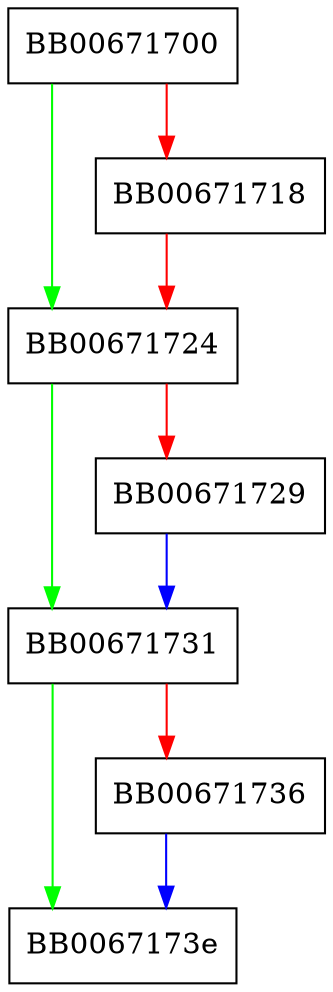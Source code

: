 digraph OSSL_OBJECT_DIGEST_INFO_get0_digest {
  node [shape="box"];
  graph [splines=ortho];
  BB00671700 -> BB00671724 [color="green"];
  BB00671700 -> BB00671718 [color="red"];
  BB00671718 -> BB00671724 [color="red"];
  BB00671724 -> BB00671731 [color="green"];
  BB00671724 -> BB00671729 [color="red"];
  BB00671729 -> BB00671731 [color="blue"];
  BB00671731 -> BB0067173e [color="green"];
  BB00671731 -> BB00671736 [color="red"];
  BB00671736 -> BB0067173e [color="blue"];
}